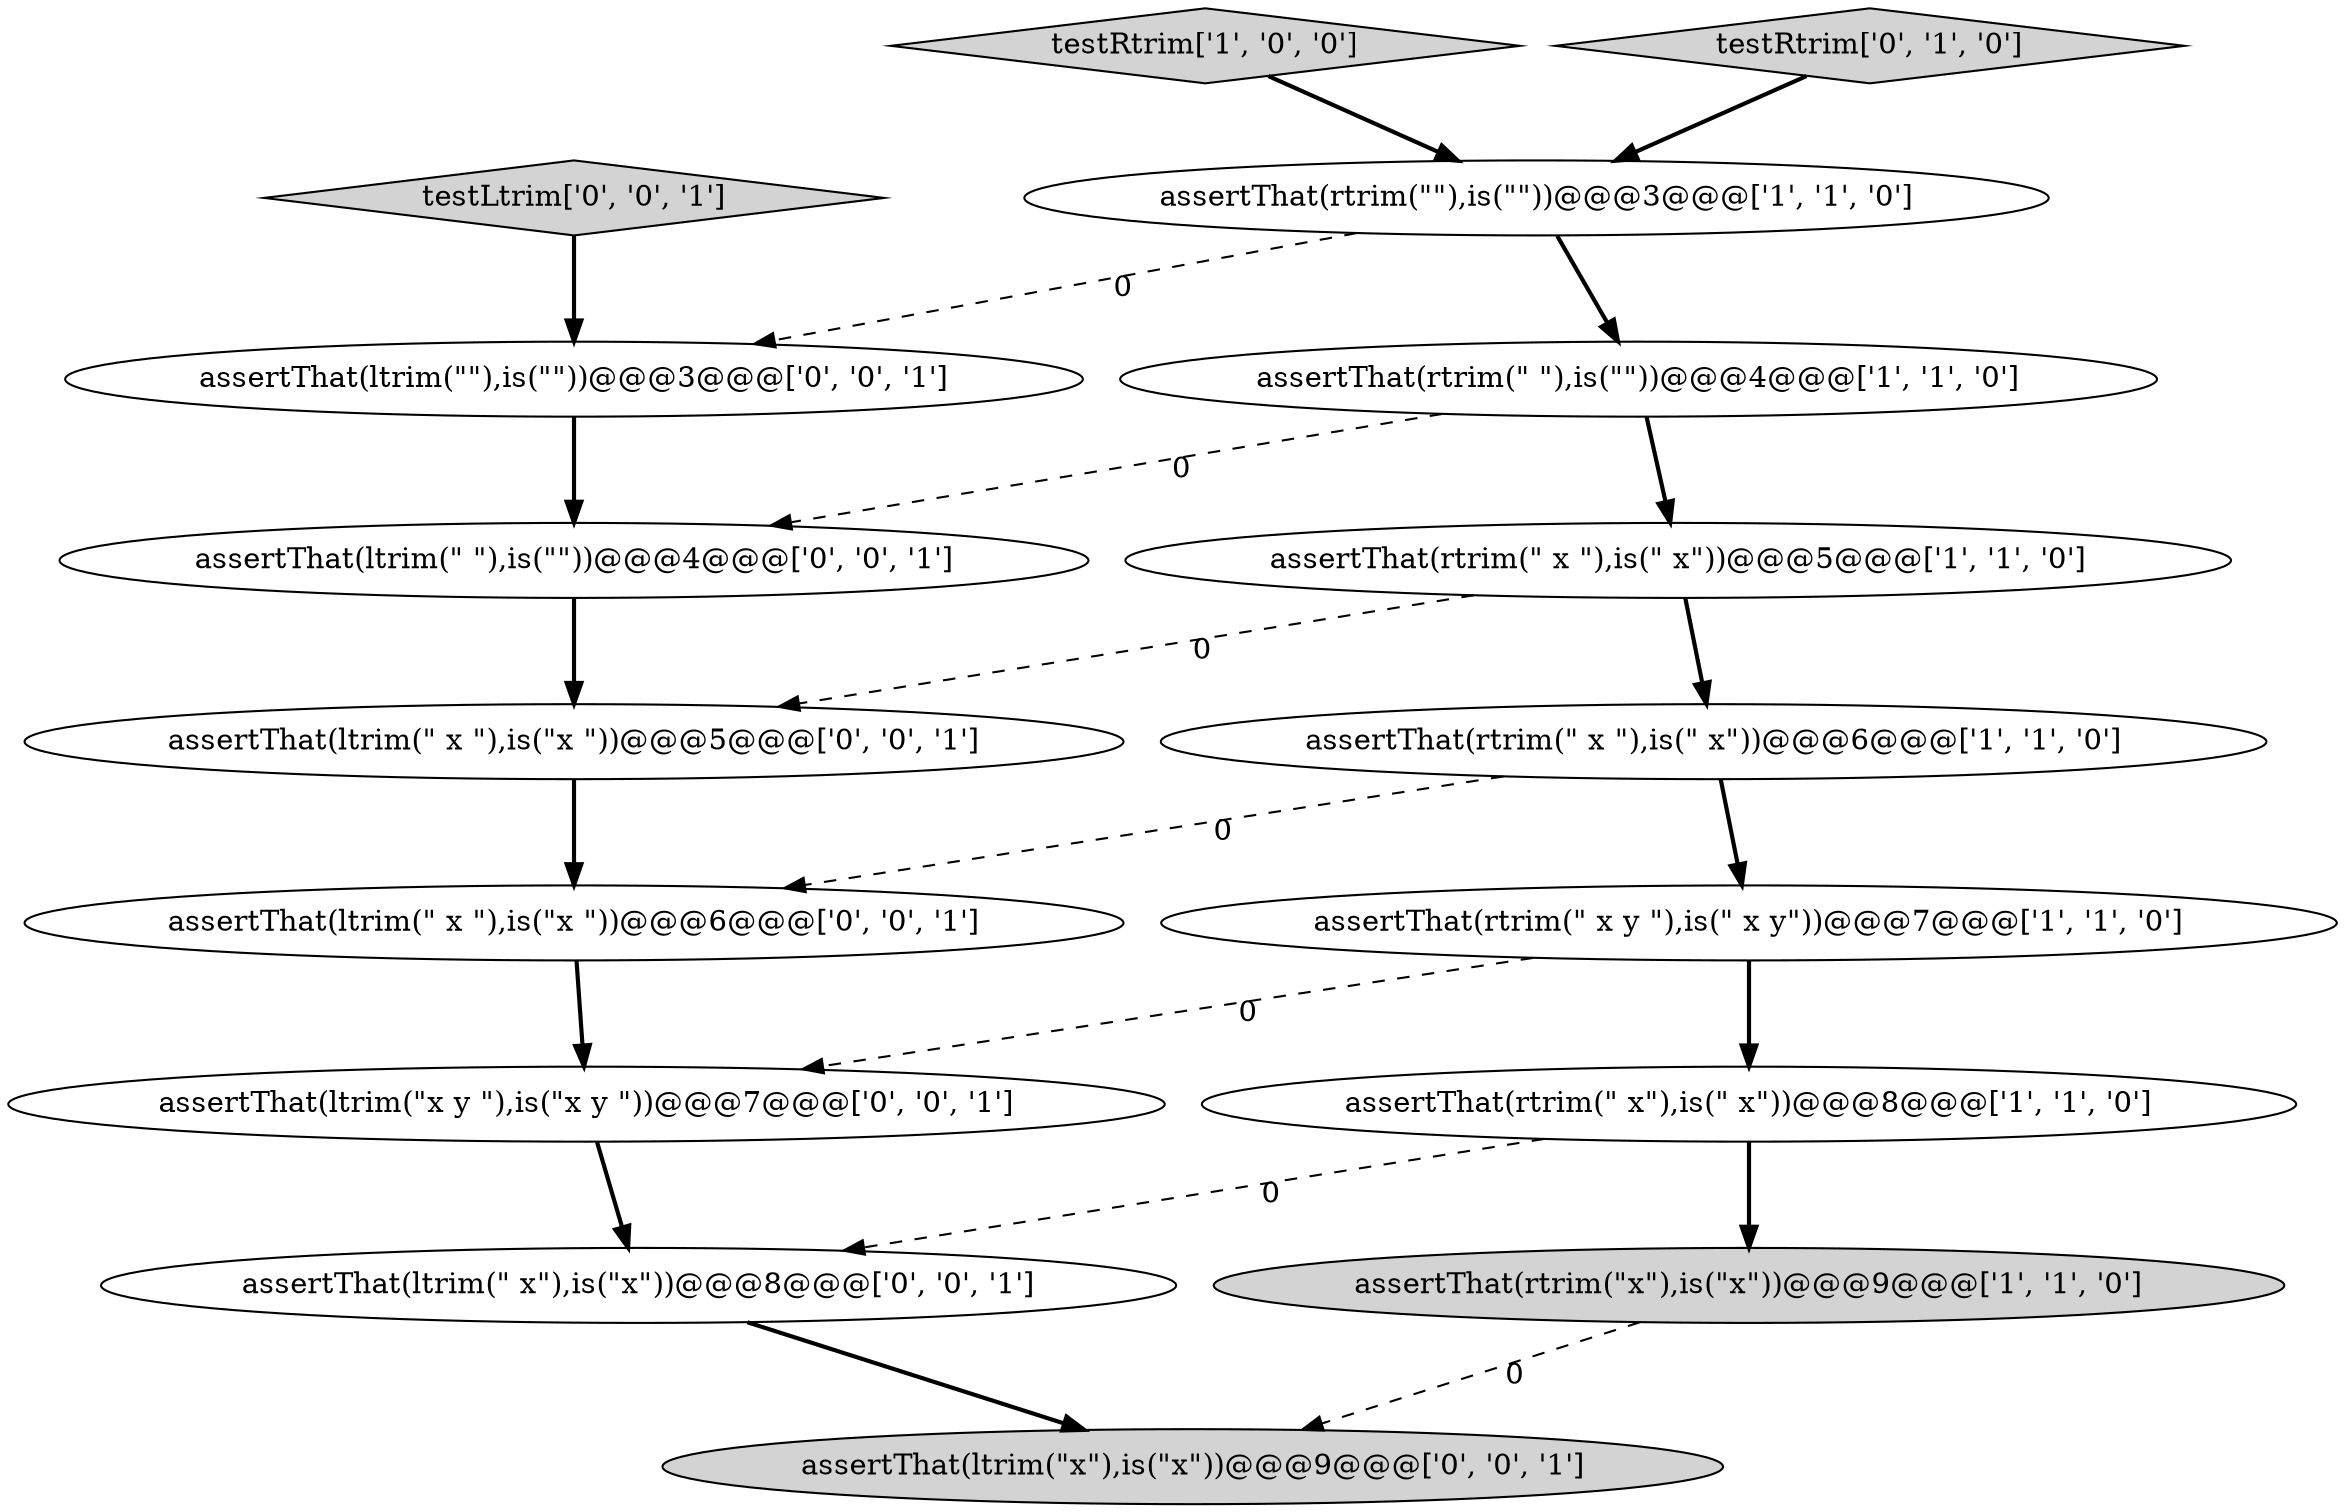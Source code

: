 digraph {
10 [style = filled, label = "assertThat(ltrim(\"x y \"),is(\"x y \"))@@@7@@@['0', '0', '1']", fillcolor = white, shape = ellipse image = "AAA0AAABBB3BBB"];
1 [style = filled, label = "testRtrim['1', '0', '0']", fillcolor = lightgray, shape = diamond image = "AAA0AAABBB1BBB"];
13 [style = filled, label = "assertThat(ltrim(\" \"),is(\"\"))@@@4@@@['0', '0', '1']", fillcolor = white, shape = ellipse image = "AAA0AAABBB3BBB"];
5 [style = filled, label = "assertThat(rtrim(\" x \"),is(\" x\"))@@@5@@@['1', '1', '0']", fillcolor = white, shape = ellipse image = "AAA0AAABBB1BBB"];
4 [style = filled, label = "assertThat(rtrim(\" x y \"),is(\" x y\"))@@@7@@@['1', '1', '0']", fillcolor = white, shape = ellipse image = "AAA0AAABBB1BBB"];
12 [style = filled, label = "assertThat(ltrim(\"x\"),is(\"x\"))@@@9@@@['0', '0', '1']", fillcolor = lightgray, shape = ellipse image = "AAA0AAABBB3BBB"];
3 [style = filled, label = "assertThat(rtrim(\" x \"),is(\" x\"))@@@6@@@['1', '1', '0']", fillcolor = white, shape = ellipse image = "AAA0AAABBB1BBB"];
9 [style = filled, label = "assertThat(ltrim(\"\"),is(\"\"))@@@3@@@['0', '0', '1']", fillcolor = white, shape = ellipse image = "AAA0AAABBB3BBB"];
16 [style = filled, label = "assertThat(ltrim(\" x \"),is(\"x \"))@@@6@@@['0', '0', '1']", fillcolor = white, shape = ellipse image = "AAA0AAABBB3BBB"];
7 [style = filled, label = "assertThat(rtrim(\"x\"),is(\"x\"))@@@9@@@['1', '1', '0']", fillcolor = lightgray, shape = ellipse image = "AAA0AAABBB1BBB"];
11 [style = filled, label = "testLtrim['0', '0', '1']", fillcolor = lightgray, shape = diamond image = "AAA0AAABBB3BBB"];
8 [style = filled, label = "testRtrim['0', '1', '0']", fillcolor = lightgray, shape = diamond image = "AAA0AAABBB2BBB"];
6 [style = filled, label = "assertThat(rtrim(\" x\"),is(\" x\"))@@@8@@@['1', '1', '0']", fillcolor = white, shape = ellipse image = "AAA0AAABBB1BBB"];
0 [style = filled, label = "assertThat(rtrim(\" \"),is(\"\"))@@@4@@@['1', '1', '0']", fillcolor = white, shape = ellipse image = "AAA0AAABBB1BBB"];
14 [style = filled, label = "assertThat(ltrim(\" x \"),is(\"x \"))@@@5@@@['0', '0', '1']", fillcolor = white, shape = ellipse image = "AAA0AAABBB3BBB"];
2 [style = filled, label = "assertThat(rtrim(\"\"),is(\"\"))@@@3@@@['1', '1', '0']", fillcolor = white, shape = ellipse image = "AAA0AAABBB1BBB"];
15 [style = filled, label = "assertThat(ltrim(\" x\"),is(\"x\"))@@@8@@@['0', '0', '1']", fillcolor = white, shape = ellipse image = "AAA0AAABBB3BBB"];
5->3 [style = bold, label=""];
14->16 [style = bold, label=""];
5->14 [style = dashed, label="0"];
10->15 [style = bold, label=""];
4->6 [style = bold, label=""];
16->10 [style = bold, label=""];
11->9 [style = bold, label=""];
3->4 [style = bold, label=""];
2->0 [style = bold, label=""];
8->2 [style = bold, label=""];
6->15 [style = dashed, label="0"];
2->9 [style = dashed, label="0"];
0->13 [style = dashed, label="0"];
7->12 [style = dashed, label="0"];
1->2 [style = bold, label=""];
15->12 [style = bold, label=""];
6->7 [style = bold, label=""];
4->10 [style = dashed, label="0"];
13->14 [style = bold, label=""];
3->16 [style = dashed, label="0"];
0->5 [style = bold, label=""];
9->13 [style = bold, label=""];
}
